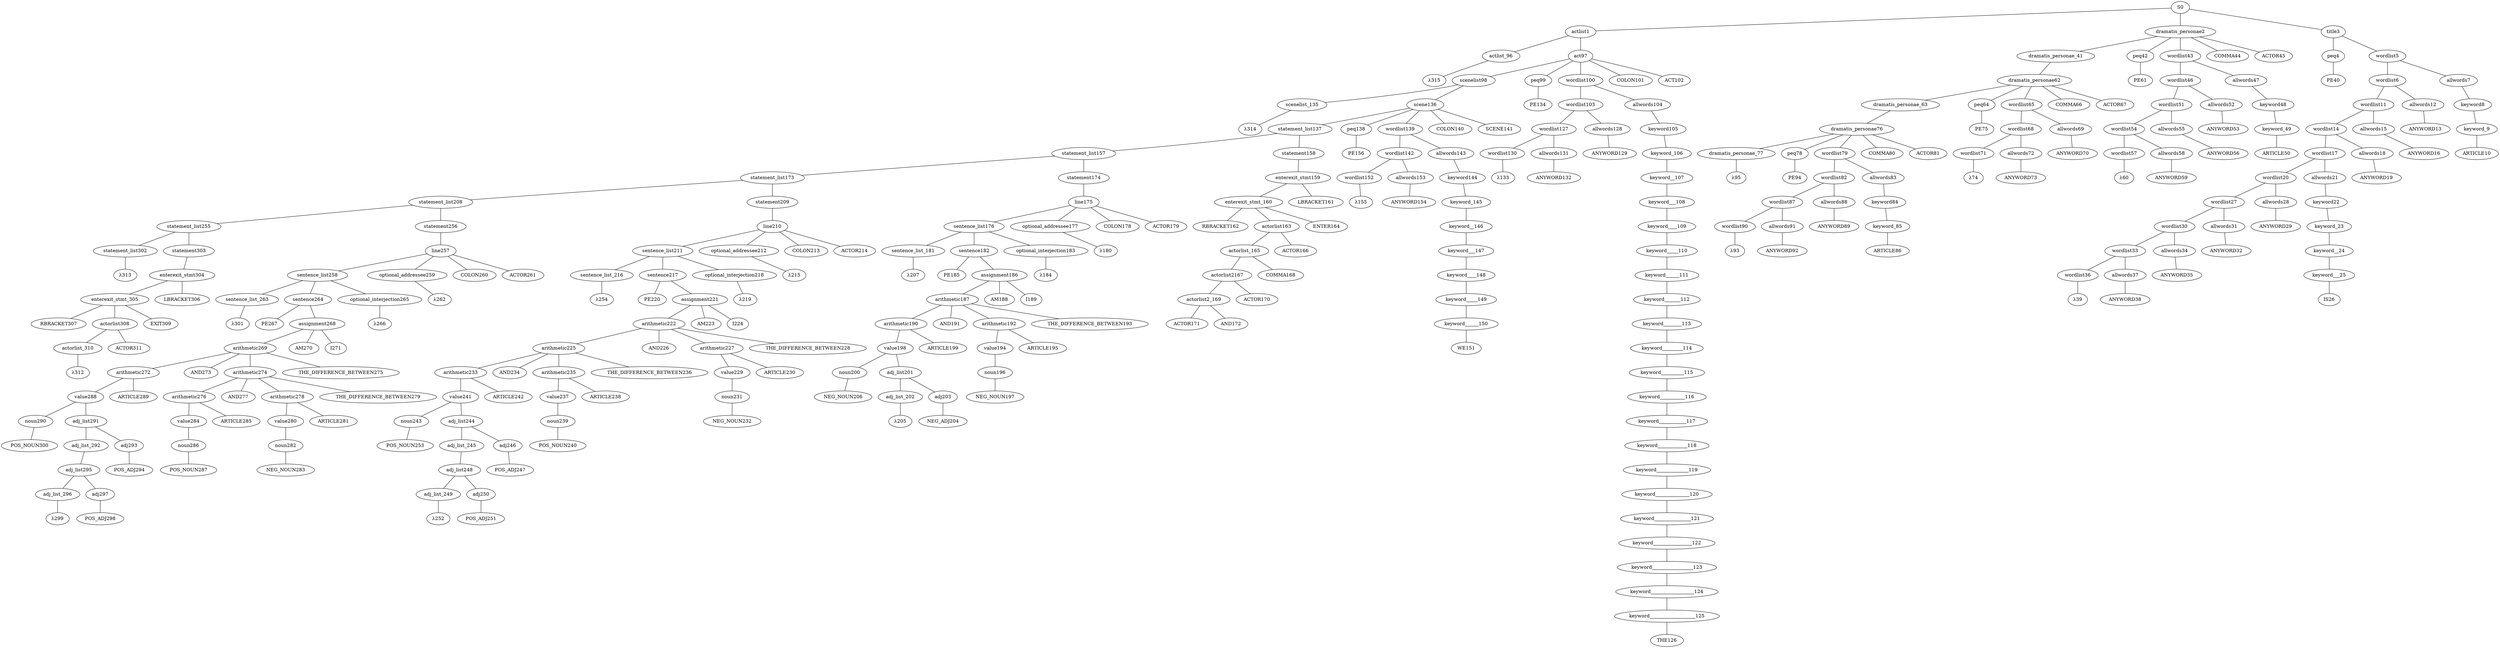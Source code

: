 strict graph {
	S0 -- actlist1
	S0 -- dramatis_personae2
	S0 -- title3

	title3 -- peq4
	title3 -- wordlist5

	wordlist5 -- wordlist6
	wordlist5 -- allwords7

	allwords7 -- keyword8

	keyword8 -- keyword_9

	keyword_9 -- ARTICLE10


	wordlist6 -- wordlist11
	wordlist6 -- allwords12

	allwords12 -- ANYWORD13


	wordlist11 -- wordlist14
	wordlist11 -- allwords15

	allwords15 -- ANYWORD16


	wordlist14 -- wordlist17
	wordlist14 -- allwords18

	allwords18 -- ANYWORD19


	wordlist17 -- wordlist20
	wordlist17 -- allwords21

	allwords21 -- keyword22

	keyword22 -- keyword_23

	keyword_23 -- keyword__24

	keyword__24 -- keyword___25

	keyword___25 -- IS26


	wordlist20 -- wordlist27
	wordlist20 -- allwords28

	allwords28 -- ANYWORD29


	wordlist27 -- wordlist30
	wordlist27 -- allwords31

	allwords31 -- ANYWORD32


	wordlist30 -- wordlist33
	wordlist30 -- allwords34

	allwords34 -- ANYWORD35


	wordlist33 -- wordlist36
	wordlist33 -- allwords37

	allwords37 -- ANYWORD38


	wordlist36 -- λ39

	peq4 -- PE40


	dramatis_personae2 -- dramatis_personae_41
	dramatis_personae2 -- peq42
	dramatis_personae2 -- wordlist43
	dramatis_personae2 -- COMMA44
	dramatis_personae2 -- ACTOR45



	wordlist43 -- wordlist46
	wordlist43 -- allwords47

	allwords47 -- keyword48

	keyword48 -- keyword_49

	keyword_49 -- ARTICLE50


	wordlist46 -- wordlist51
	wordlist46 -- allwords52

	allwords52 -- ANYWORD53


	wordlist51 -- wordlist54
	wordlist51 -- allwords55

	allwords55 -- ANYWORD56


	wordlist54 -- wordlist57
	wordlist54 -- allwords58

	allwords58 -- ANYWORD59


	wordlist57 -- λ60

	peq42 -- PE61


	dramatis_personae_41 -- dramatis_personae62

	dramatis_personae62 -- dramatis_personae_63
	dramatis_personae62 -- peq64
	dramatis_personae62 -- wordlist65
	dramatis_personae62 -- COMMA66
	dramatis_personae62 -- ACTOR67



	wordlist65 -- wordlist68
	wordlist65 -- allwords69

	allwords69 -- ANYWORD70


	wordlist68 -- wordlist71
	wordlist68 -- allwords72

	allwords72 -- ANYWORD73


	wordlist71 -- λ74

	peq64 -- PE75


	dramatis_personae_63 -- dramatis_personae76

	dramatis_personae76 -- dramatis_personae_77
	dramatis_personae76 -- peq78
	dramatis_personae76 -- wordlist79
	dramatis_personae76 -- COMMA80
	dramatis_personae76 -- ACTOR81



	wordlist79 -- wordlist82
	wordlist79 -- allwords83

	allwords83 -- keyword84

	keyword84 -- keyword_85

	keyword_85 -- ARTICLE86


	wordlist82 -- wordlist87
	wordlist82 -- allwords88

	allwords88 -- ANYWORD89


	wordlist87 -- wordlist90
	wordlist87 -- allwords91

	allwords91 -- ANYWORD92


	wordlist90 -- λ93

	peq78 -- PE94


	dramatis_personae_77 -- λ95

	actlist1 -- actlist_96
	actlist1 -- act97

	act97 -- scenelist98
	act97 -- peq99
	act97 -- wordlist100
	act97 -- COLON101
	act97 -- ACT102



	wordlist100 -- wordlist103
	wordlist100 -- allwords104

	allwords104 -- keyword105

	keyword105 -- keyword_106

	keyword_106 -- keyword__107

	keyword__107 -- keyword___108

	keyword___108 -- keyword____109

	keyword____109 -- keyword_____110

	keyword_____110 -- keyword______111

	keyword______111 -- keyword_______112

	keyword_______112 -- keyword________113

	keyword________113 -- keyword_________114

	keyword_________114 -- keyword__________115

	keyword__________115 -- keyword___________116

	keyword___________116 -- keyword____________117

	keyword____________117 -- keyword_____________118

	keyword_____________118 -- keyword______________119

	keyword______________119 -- keyword_______________120

	keyword_______________120 -- keyword________________121

	keyword________________121 -- keyword_________________122

	keyword_________________122 -- keyword__________________123

	keyword__________________123 -- keyword___________________124

	keyword___________________124 -- keyword____________________125

	keyword____________________125 -- THE126


	wordlist103 -- wordlist127
	wordlist103 -- allwords128

	allwords128 -- ANYWORD129


	wordlist127 -- wordlist130
	wordlist127 -- allwords131

	allwords131 -- ANYWORD132


	wordlist130 -- λ133

	peq99 -- PE134


	scenelist98 -- scenelist_135
	scenelist98 -- scene136

	scene136 -- statement_list137
	scene136 -- peq138
	scene136 -- wordlist139
	scene136 -- COLON140
	scene136 -- SCENE141



	wordlist139 -- wordlist142
	wordlist139 -- allwords143

	allwords143 -- keyword144

	keyword144 -- keyword_145

	keyword_145 -- keyword__146

	keyword__146 -- keyword___147

	keyword___147 -- keyword____148

	keyword____148 -- keyword_____149

	keyword_____149 -- keyword______150

	keyword______150 -- WE151


	wordlist142 -- wordlist152
	wordlist142 -- allwords153

	allwords153 -- ANYWORD154


	wordlist152 -- λ155

	peq138 -- PE156


	statement_list137 -- statement_list157
	statement_list137 -- statement158

	statement158 -- enterexit_stmt159

	enterexit_stmt159 -- enterexit_stmt_160
	enterexit_stmt159 -- LBRACKET161


	enterexit_stmt_160 -- RBRACKET162
	enterexit_stmt_160 -- actorlist163
	enterexit_stmt_160 -- ENTER164


	actorlist163 -- actorlist_165
	actorlist163 -- ACTOR166


	actorlist_165 -- actorlist2167
	actorlist_165 -- COMMA168


	actorlist2167 -- actorlist2_169
	actorlist2167 -- ACTOR170


	actorlist2_169 -- ACTOR171
	actorlist2_169 -- AND172




	statement_list157 -- statement_list173
	statement_list157 -- statement174

	statement174 -- line175

	line175 -- sentence_list176
	line175 -- optional_addressee177
	line175 -- COLON178
	line175 -- ACTOR179



	optional_addressee177 -- λ180

	sentence_list176 -- sentence_list_181
	sentence_list176 -- sentence182
	sentence_list176 -- optional_interjection183

	optional_interjection183 -- λ184

	sentence182 -- PE185
	sentence182 -- assignment186

	assignment186 -- arithmetic187
	assignment186 -- AM188
	assignment186 -- I189



	arithmetic187 -- arithmetic190
	arithmetic187 -- AND191
	arithmetic187 -- arithmetic192
	arithmetic187 -- THE_DIFFERENCE_BETWEEN193


	arithmetic192 -- value194
	arithmetic192 -- ARTICLE195


	value194 -- noun196

	noun196 -- NEG_NOUN197



	arithmetic190 -- value198
	arithmetic190 -- ARTICLE199


	value198 -- noun200
	value198 -- adj_list201

	adj_list201 -- adj_list_202
	adj_list201 -- adj203

	adj203 -- NEG_ADJ204


	adj_list_202 -- λ205

	noun200 -- NEG_NOUN206



	sentence_list_181 -- λ207

	statement_list173 -- statement_list208
	statement_list173 -- statement209

	statement209 -- line210

	line210 -- sentence_list211
	line210 -- optional_addressee212
	line210 -- COLON213
	line210 -- ACTOR214



	optional_addressee212 -- λ215

	sentence_list211 -- sentence_list_216
	sentence_list211 -- sentence217
	sentence_list211 -- optional_interjection218

	optional_interjection218 -- λ219

	sentence217 -- PE220
	sentence217 -- assignment221

	assignment221 -- arithmetic222
	assignment221 -- AM223
	assignment221 -- I224



	arithmetic222 -- arithmetic225
	arithmetic222 -- AND226
	arithmetic222 -- arithmetic227
	arithmetic222 -- THE_DIFFERENCE_BETWEEN228


	arithmetic227 -- value229
	arithmetic227 -- ARTICLE230


	value229 -- noun231

	noun231 -- NEG_NOUN232



	arithmetic225 -- arithmetic233
	arithmetic225 -- AND234
	arithmetic225 -- arithmetic235
	arithmetic225 -- THE_DIFFERENCE_BETWEEN236


	arithmetic235 -- value237
	arithmetic235 -- ARTICLE238


	value237 -- noun239

	noun239 -- POS_NOUN240



	arithmetic233 -- value241
	arithmetic233 -- ARTICLE242


	value241 -- noun243
	value241 -- adj_list244

	adj_list244 -- adj_list_245
	adj_list244 -- adj246

	adj246 -- POS_ADJ247


	adj_list_245 -- adj_list248

	adj_list248 -- adj_list_249
	adj_list248 -- adj250

	adj250 -- POS_ADJ251


	adj_list_249 -- λ252

	noun243 -- POS_NOUN253



	sentence_list_216 -- λ254

	statement_list208 -- statement_list255
	statement_list208 -- statement256

	statement256 -- line257

	line257 -- sentence_list258
	line257 -- optional_addressee259
	line257 -- COLON260
	line257 -- ACTOR261



	optional_addressee259 -- λ262

	sentence_list258 -- sentence_list_263
	sentence_list258 -- sentence264
	sentence_list258 -- optional_interjection265

	optional_interjection265 -- λ266

	sentence264 -- PE267
	sentence264 -- assignment268

	assignment268 -- arithmetic269
	assignment268 -- AM270
	assignment268 -- I271



	arithmetic269 -- arithmetic272
	arithmetic269 -- AND273
	arithmetic269 -- arithmetic274
	arithmetic269 -- THE_DIFFERENCE_BETWEEN275


	arithmetic274 -- arithmetic276
	arithmetic274 -- AND277
	arithmetic274 -- arithmetic278
	arithmetic274 -- THE_DIFFERENCE_BETWEEN279


	arithmetic278 -- value280
	arithmetic278 -- ARTICLE281


	value280 -- noun282

	noun282 -- NEG_NOUN283



	arithmetic276 -- value284
	arithmetic276 -- ARTICLE285


	value284 -- noun286

	noun286 -- POS_NOUN287



	arithmetic272 -- value288
	arithmetic272 -- ARTICLE289


	value288 -- noun290
	value288 -- adj_list291

	adj_list291 -- adj_list_292
	adj_list291 -- adj293

	adj293 -- POS_ADJ294


	adj_list_292 -- adj_list295

	adj_list295 -- adj_list_296
	adj_list295 -- adj297

	adj297 -- POS_ADJ298


	adj_list_296 -- λ299

	noun290 -- POS_NOUN300



	sentence_list_263 -- λ301

	statement_list255 -- statement_list302
	statement_list255 -- statement303

	statement303 -- enterexit_stmt304

	enterexit_stmt304 -- enterexit_stmt_305
	enterexit_stmt304 -- LBRACKET306


	enterexit_stmt_305 -- RBRACKET307
	enterexit_stmt_305 -- actorlist308
	enterexit_stmt_305 -- EXIT309


	actorlist308 -- actorlist_310
	actorlist308 -- ACTOR311


	actorlist_310 -- λ312


	statement_list302 -- λ313

	scenelist_135 -- λ314

	actlist_96 -- λ315


}